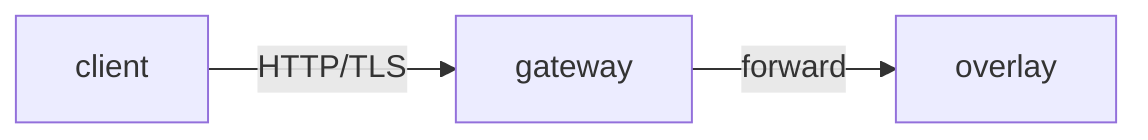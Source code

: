 %% Mermaid — architecture (placeholder)
flowchart LR
  client -->|HTTP/TLS| gateway
  gateway -->|forward| overlay